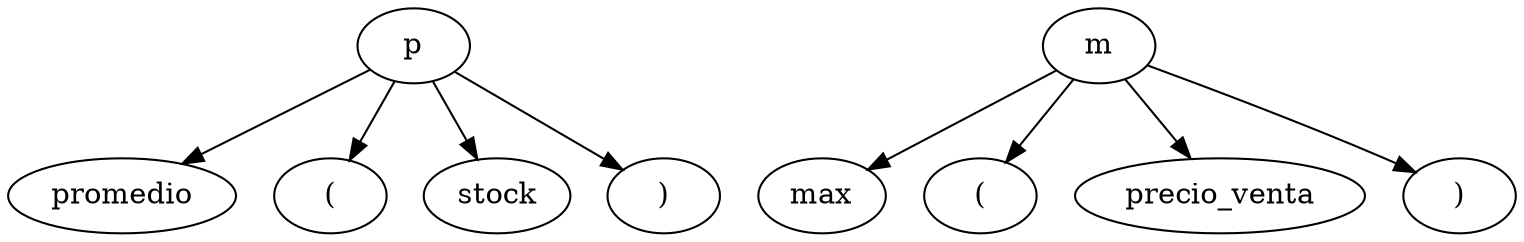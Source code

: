 digraph Grafica {
	x1 [label=p]
	x2 [label=promedio]
	x3 [label="("]
	x4 [label=stock]
	x5 [label=")"]
	x1 -> x2
	x1 -> x3
	x1 -> x4
	x1 -> x5
	x6 [label=m]
	x7 [label=max]
	x8 [label="("]
	x9 [label=precio_venta]
	x10 [label=")"]
	x6 -> x7
	x6 -> x8
	x6 -> x9
	x6 -> x10
	node [fillcolor=white fontcolor=blue shape=circle style=filled]
}
